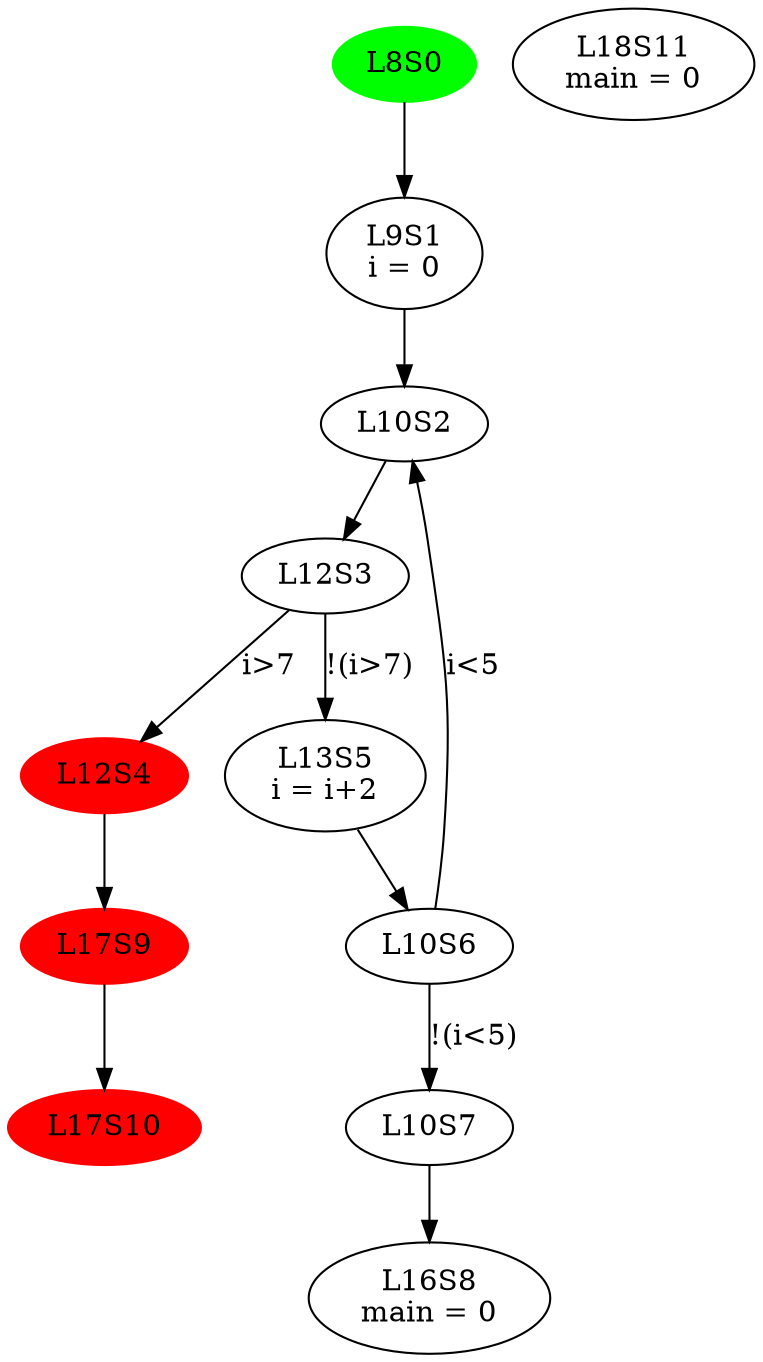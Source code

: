 // raw_CFG
digraph {
	L8S0 -> L9S1 [label=""]
	L8S0 [label=L8S0
 color=green style=filled]
	L8S0 [label=L8S0
]
	L9S1 -> L10S2 [label=""]
	L9S1 [label="L9S1
i = 0
"]
	L10S2 -> L12S3 [label=""]
	L10S2 [label=L10S2
]
	L12S3 -> L12S4 [label="i>7"]
	L12S3 -> L13S5 [label="!(i>7)"]
	L12S3 [label=L12S3
]
	L12S4 -> L17S9 [label=""]
	L12S4 [label=L12S4
 color=red style=filled]
	L12S4 [label=L12S4
]
	L13S5 -> L10S6 [label=""]
	L13S5 [label="L13S5
i = i+2
"]
	L17S9 -> L17S10 [label=""]
	L17S9 [label=L17S9
 color=red style=filled]
	L17S9 [label=L17S9
]
	L10S6 -> L10S2 [label="i<5"]
	L10S6 -> L10S7 [label="!(i<5)"]
	L10S6 [label=L10S6
]
	L10S7 -> L16S8 [label=""]
	L10S7 [label=L10S7
]
	L16S8 [label="L16S8
main = 0
"]
	L17S10 [label=L17S10
 color=red style=filled]
	L17S10 [label=L17S10
]
	L18S11 [label="L18S11
main = 0
"]
}
